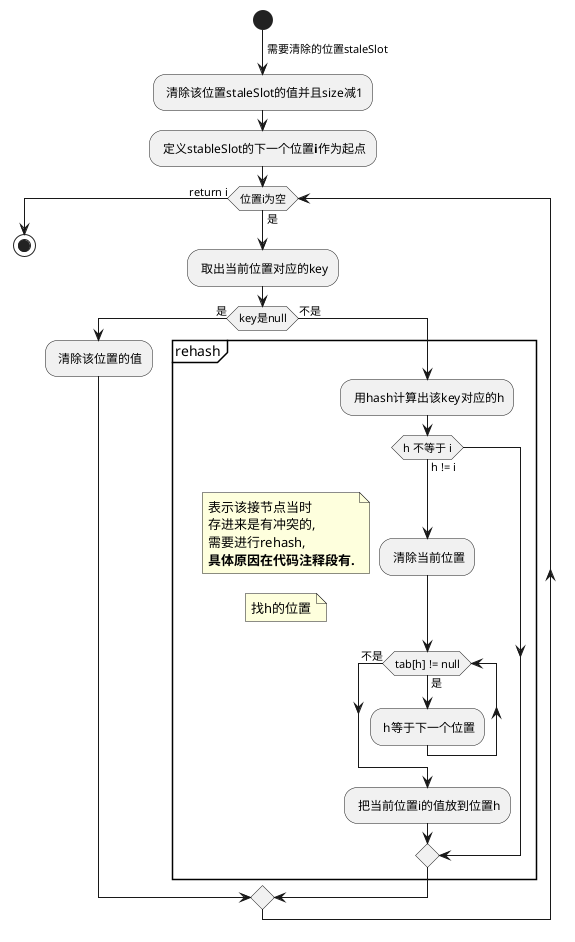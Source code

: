 @startuml
start
-> 需要清除的位置staleSlot;
: 清除该位置staleSlot的值并且size减1;
: 定义stableSlot的下一个位置**i**作为起点;
while (位置i为空) is (是)
    : 取出当前位置对应的key;
    if (key是null) then (是)
        : 清除该位置的值;
    else (不是)
        partition rehash {
            : 用hash计算出该key对应的h;
            if (h 不等于 i) then (h != i)
                : 清除当前位置;
                note left
                表示该接节点当时
                存进来是有冲突的,
                需要进行rehash,
                **具体原因在代码注释段有.**
                end note
                note left: 找h的位置
                while(tab[h] != null) is (是)
                : h等于下一个位置;
                endwhile (不是)

                : 把当前位置i的值放到位置h;

            endif;
         }
    endif;
endwhile (return i);
stop
@enduml